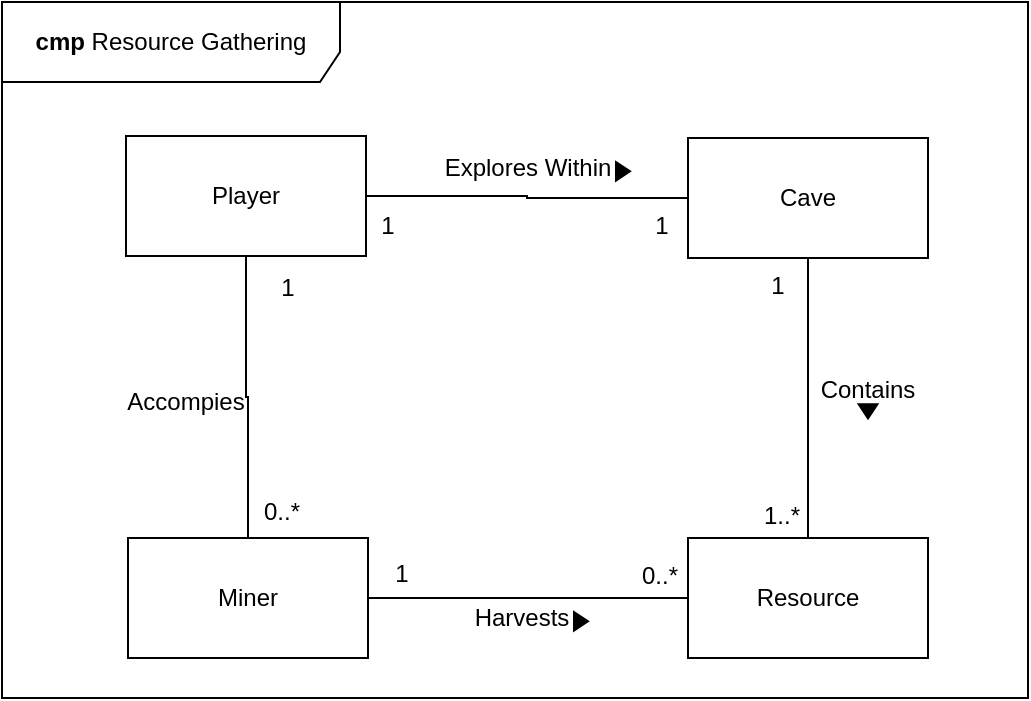 <mxfile version="20.8.18" type="device"><diagram name="Page-1" id="EAj47J_hQX7Xxmby926G"><mxGraphModel dx="450" dy="690" grid="1" gridSize="10" guides="1" tooltips="1" connect="1" arrows="1" fold="1" page="1" pageScale="1" pageWidth="850" pageHeight="1100" math="0" shadow="0"><root><mxCell id="0"/><mxCell id="1" parent="0"/><mxCell id="U5IZkAEPNkhAe-q3eSgw-29" value="&lt;b&gt;cmp&lt;/b&gt; Resource Gathering" style="shape=umlFrame;whiteSpace=wrap;html=1;pointerEvents=0;fillColor=#FFFFFF;width=169;height=40;" vertex="1" parent="1"><mxGeometry x="17" y="12" width="513" height="348" as="geometry"/></mxCell><mxCell id="U5IZkAEPNkhAe-q3eSgw-5" style="edgeStyle=orthogonalEdgeStyle;rounded=0;orthogonalLoop=1;jettySize=auto;html=1;exitX=0.5;exitY=1;exitDx=0;exitDy=0;endArrow=none;endFill=0;" edge="1" parent="1" source="U5IZkAEPNkhAe-q3eSgw-1" target="U5IZkAEPNkhAe-q3eSgw-2"><mxGeometry relative="1" as="geometry"/></mxCell><mxCell id="U5IZkAEPNkhAe-q3eSgw-1" value="Player" style="rounded=0;whiteSpace=wrap;html=1;" vertex="1" parent="1"><mxGeometry x="79" y="79" width="120" height="60" as="geometry"/></mxCell><mxCell id="U5IZkAEPNkhAe-q3eSgw-6" style="edgeStyle=orthogonalEdgeStyle;rounded=0;orthogonalLoop=1;jettySize=auto;html=1;exitX=1;exitY=0.5;exitDx=0;exitDy=0;entryX=0;entryY=0.5;entryDx=0;entryDy=0;endArrow=none;endFill=0;" edge="1" parent="1" source="U5IZkAEPNkhAe-q3eSgw-2" target="U5IZkAEPNkhAe-q3eSgw-3"><mxGeometry relative="1" as="geometry"/></mxCell><mxCell id="U5IZkAEPNkhAe-q3eSgw-2" value="Miner" style="rounded=0;whiteSpace=wrap;html=1;" vertex="1" parent="1"><mxGeometry x="80" y="280" width="120" height="60" as="geometry"/></mxCell><mxCell id="U5IZkAEPNkhAe-q3eSgw-3" value="Resource" style="rounded=0;whiteSpace=wrap;html=1;" vertex="1" parent="1"><mxGeometry x="360" y="280" width="120" height="60" as="geometry"/></mxCell><mxCell id="U5IZkAEPNkhAe-q3eSgw-7" style="edgeStyle=orthogonalEdgeStyle;rounded=0;orthogonalLoop=1;jettySize=auto;html=1;exitX=0.5;exitY=1;exitDx=0;exitDy=0;entryX=0.5;entryY=0;entryDx=0;entryDy=0;endArrow=none;endFill=0;" edge="1" parent="1" source="U5IZkAEPNkhAe-q3eSgw-4" target="U5IZkAEPNkhAe-q3eSgw-3"><mxGeometry relative="1" as="geometry"/></mxCell><mxCell id="U5IZkAEPNkhAe-q3eSgw-8" style="edgeStyle=orthogonalEdgeStyle;rounded=0;orthogonalLoop=1;jettySize=auto;html=1;exitX=0;exitY=0.5;exitDx=0;exitDy=0;entryX=1;entryY=0.5;entryDx=0;entryDy=0;endArrow=none;endFill=0;" edge="1" parent="1" source="U5IZkAEPNkhAe-q3eSgw-4" target="U5IZkAEPNkhAe-q3eSgw-1"><mxGeometry relative="1" as="geometry"/></mxCell><mxCell id="U5IZkAEPNkhAe-q3eSgw-4" value="Cave" style="rounded=0;whiteSpace=wrap;html=1;" vertex="1" parent="1"><mxGeometry x="360" y="80" width="120" height="60" as="geometry"/></mxCell><mxCell id="U5IZkAEPNkhAe-q3eSgw-9" value="1" style="text;html=1;strokeColor=none;fillColor=none;align=center;verticalAlign=middle;whiteSpace=wrap;rounded=0;" vertex="1" parent="1"><mxGeometry x="130" y="140" width="60" height="30" as="geometry"/></mxCell><mxCell id="U5IZkAEPNkhAe-q3eSgw-10" value="0..*" style="text;html=1;strokeColor=none;fillColor=none;align=center;verticalAlign=middle;whiteSpace=wrap;rounded=0;" vertex="1" parent="1"><mxGeometry x="127" y="252" width="60" height="30" as="geometry"/></mxCell><mxCell id="U5IZkAEPNkhAe-q3eSgw-11" value="0..*" style="text;html=1;strokeColor=none;fillColor=none;align=center;verticalAlign=middle;whiteSpace=wrap;rounded=0;" vertex="1" parent="1"><mxGeometry x="316" y="277" width="60" height="43" as="geometry"/></mxCell><mxCell id="U5IZkAEPNkhAe-q3eSgw-12" value="1" style="text;html=1;strokeColor=none;fillColor=none;align=center;verticalAlign=middle;whiteSpace=wrap;rounded=0;" vertex="1" parent="1"><mxGeometry x="187" y="283" width="60" height="30" as="geometry"/></mxCell><mxCell id="U5IZkAEPNkhAe-q3eSgw-13" value="1" style="text;html=1;strokeColor=none;fillColor=none;align=center;verticalAlign=middle;whiteSpace=wrap;rounded=0;" vertex="1" parent="1"><mxGeometry x="375" y="139" width="60" height="30" as="geometry"/></mxCell><mxCell id="U5IZkAEPNkhAe-q3eSgw-14" value="1..*" style="text;html=1;strokeColor=none;fillColor=none;align=center;verticalAlign=middle;whiteSpace=wrap;rounded=0;" vertex="1" parent="1"><mxGeometry x="377" y="247" width="60" height="43" as="geometry"/></mxCell><mxCell id="U5IZkAEPNkhAe-q3eSgw-15" value="1" style="text;html=1;strokeColor=none;fillColor=none;align=center;verticalAlign=middle;whiteSpace=wrap;rounded=0;" vertex="1" parent="1"><mxGeometry x="180" y="109" width="60" height="30" as="geometry"/></mxCell><mxCell id="U5IZkAEPNkhAe-q3eSgw-16" value="1" style="text;html=1;strokeColor=none;fillColor=none;align=center;verticalAlign=middle;whiteSpace=wrap;rounded=0;" vertex="1" parent="1"><mxGeometry x="317" y="109" width="60" height="30" as="geometry"/></mxCell><mxCell id="U5IZkAEPNkhAe-q3eSgw-20" value="" style="group" vertex="1" connectable="0" parent="1"><mxGeometry x="220" y="80" width="120" height="30" as="geometry"/></mxCell><mxCell id="U5IZkAEPNkhAe-q3eSgw-17" value="Explores Within" style="text;html=1;strokeColor=none;fillColor=none;align=center;verticalAlign=middle;whiteSpace=wrap;rounded=0;" vertex="1" parent="U5IZkAEPNkhAe-q3eSgw-20"><mxGeometry width="120" height="30" as="geometry"/></mxCell><mxCell id="U5IZkAEPNkhAe-q3eSgw-19" value="" style="triangle;whiteSpace=wrap;html=1;fillColor=#000000;" vertex="1" parent="U5IZkAEPNkhAe-q3eSgw-20"><mxGeometry x="104" y="12" width="7" height="9.33" as="geometry"/></mxCell><mxCell id="U5IZkAEPNkhAe-q3eSgw-21" value="" style="triangle;whiteSpace=wrap;html=1;fillColor=#000000;" vertex="1" parent="1"><mxGeometry x="303" y="317" width="7" height="9.33" as="geometry"/></mxCell><mxCell id="U5IZkAEPNkhAe-q3eSgw-22" value="Accompies" style="text;html=1;strokeColor=none;fillColor=none;align=center;verticalAlign=middle;whiteSpace=wrap;rounded=0;" vertex="1" parent="1"><mxGeometry x="79" y="197" width="60" height="30" as="geometry"/></mxCell><mxCell id="U5IZkAEPNkhAe-q3eSgw-23" value="Harvests" style="text;html=1;strokeColor=none;fillColor=none;align=center;verticalAlign=middle;whiteSpace=wrap;rounded=0;" vertex="1" parent="1"><mxGeometry x="247" y="305" width="60" height="30" as="geometry"/></mxCell><mxCell id="U5IZkAEPNkhAe-q3eSgw-26" value="" style="triangle;whiteSpace=wrap;html=1;fillColor=#000000;rotation=90;" vertex="1" parent="1"><mxGeometry x="446.5" y="212" width="7" height="9.33" as="geometry"/></mxCell><mxCell id="U5IZkAEPNkhAe-q3eSgw-27" value="Contains" style="text;html=1;strokeColor=none;fillColor=none;align=center;verticalAlign=middle;whiteSpace=wrap;rounded=0;" vertex="1" parent="1"><mxGeometry x="420" y="191.33" width="60" height="30" as="geometry"/></mxCell></root></mxGraphModel></diagram></mxfile>